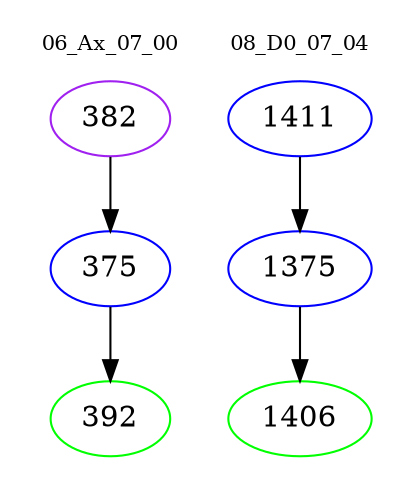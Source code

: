 digraph{
subgraph cluster_0 {
color = white
label = "06_Ax_07_00";
fontsize=10;
T0_382 [label="382", color="purple"]
T0_382 -> T0_375 [color="black"]
T0_375 [label="375", color="blue"]
T0_375 -> T0_392 [color="black"]
T0_392 [label="392", color="green"]
}
subgraph cluster_1 {
color = white
label = "08_D0_07_04";
fontsize=10;
T1_1411 [label="1411", color="blue"]
T1_1411 -> T1_1375 [color="black"]
T1_1375 [label="1375", color="blue"]
T1_1375 -> T1_1406 [color="black"]
T1_1406 [label="1406", color="green"]
}
}
